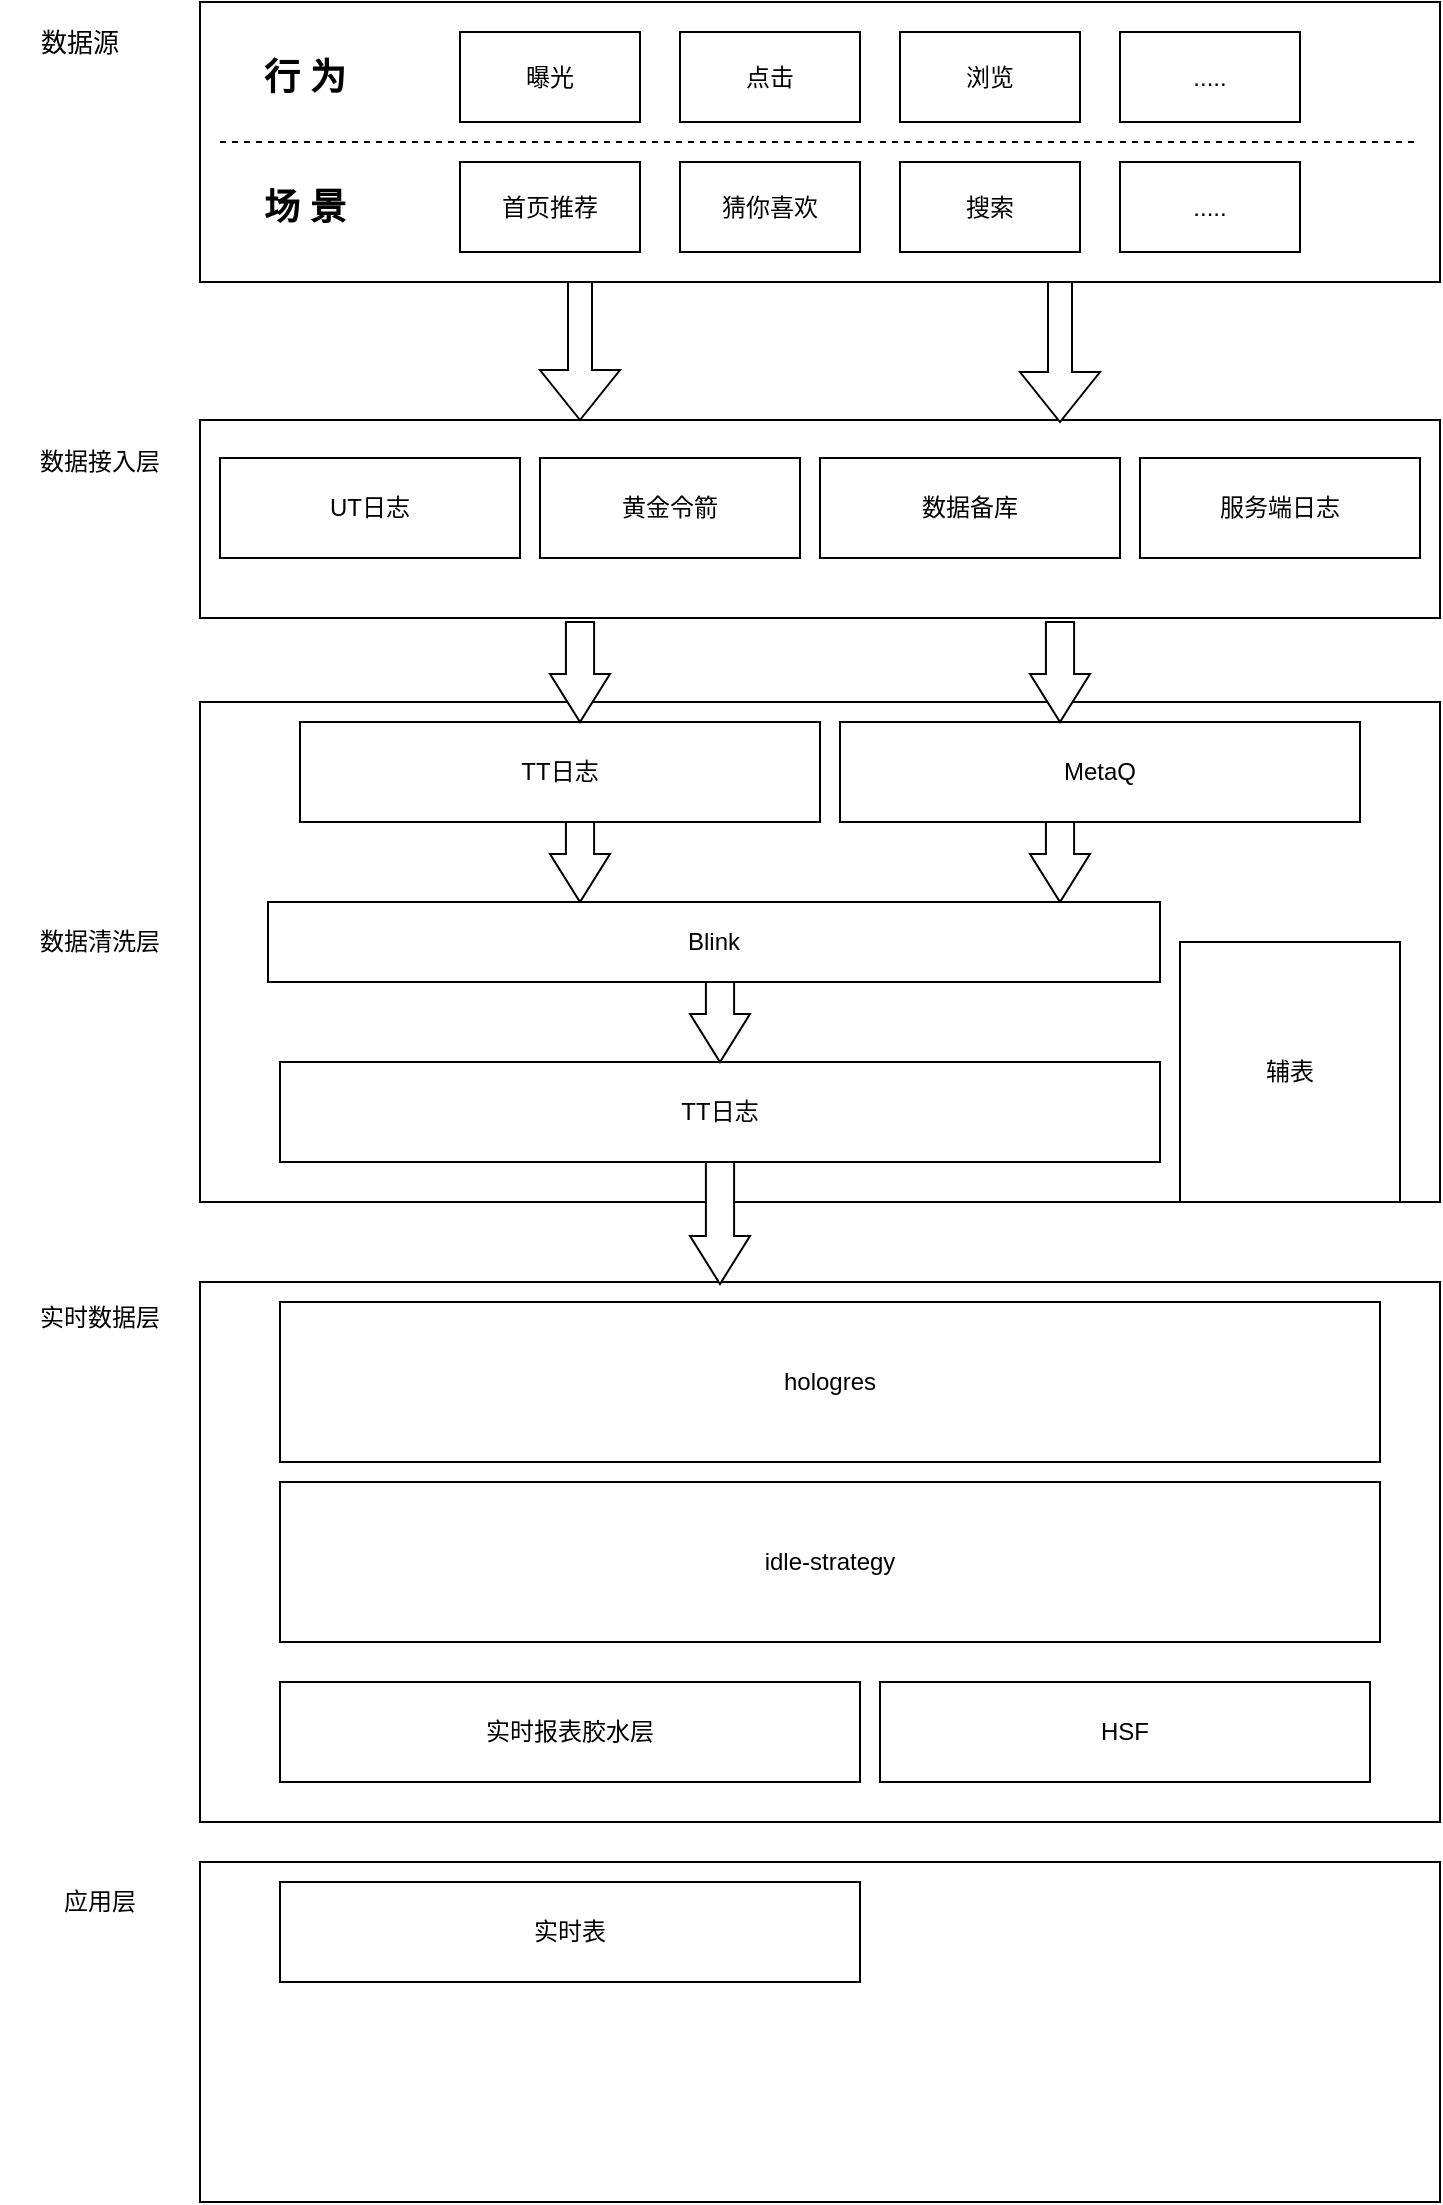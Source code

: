 <mxfile version="14.4.2" type="github">
  <diagram id="zrNYxfTNKG2aWoxfnzqP" name="Page-1">
    <mxGraphModel dx="1298" dy="685" grid="1" gridSize="10" guides="1" tooltips="1" connect="1" arrows="1" fold="1" page="1" pageScale="1" pageWidth="827" pageHeight="1169" math="0" shadow="0">
      <root>
        <mxCell id="0" />
        <mxCell id="1" parent="0" />
        <mxCell id="YqIz4m2kfG05YHZkA2tR-30" value="" style="whiteSpace=wrap;html=1;arcSize=5;" vertex="1" parent="1">
          <mxGeometry x="120" y="570" width="620" height="140" as="geometry" />
        </mxCell>
        <mxCell id="YqIz4m2kfG05YHZkA2tR-7" value="" style="whiteSpace=wrap;html=1;arcSize=4;" vertex="1" parent="1">
          <mxGeometry x="120" y="1210" width="620" height="270" as="geometry" />
        </mxCell>
        <mxCell id="YqIz4m2kfG05YHZkA2tR-9" value="" style="whiteSpace=wrap;html=1;arcSize=5;" vertex="1" parent="1">
          <mxGeometry x="120" y="779" width="620" height="99" as="geometry" />
        </mxCell>
        <mxCell id="YqIz4m2kfG05YHZkA2tR-17" value="" style="whiteSpace=wrap;html=1;arcSize=4;" vertex="1" parent="1">
          <mxGeometry x="120" y="920" width="620" height="250" as="geometry" />
        </mxCell>
        <mxCell id="YqIz4m2kfG05YHZkA2tR-25" value="曝光" style="shape=ext;double=0;whiteSpace=wrap;html=1;shadow=0;strokeWidth=1;" vertex="1" parent="1">
          <mxGeometry x="250" y="585" width="90" height="45" as="geometry" />
        </mxCell>
        <mxCell id="YqIz4m2kfG05YHZkA2tR-27" value="点击" style="shape=ext;double=0;whiteSpace=wrap;html=1;shadow=0;strokeWidth=1;" vertex="1" parent="1">
          <mxGeometry x="360" y="585" width="90" height="45" as="geometry" />
        </mxCell>
        <mxCell id="YqIz4m2kfG05YHZkA2tR-28" value="浏览" style="shape=ext;double=0;whiteSpace=wrap;html=1;shadow=0;strokeWidth=1;" vertex="1" parent="1">
          <mxGeometry x="470" y="585" width="90" height="45" as="geometry" />
        </mxCell>
        <mxCell id="YqIz4m2kfG05YHZkA2tR-29" value="....." style="shape=ext;double=0;whiteSpace=wrap;html=1;shadow=0;strokeWidth=1;" vertex="1" parent="1">
          <mxGeometry x="580" y="585" width="90" height="45" as="geometry" />
        </mxCell>
        <mxCell id="YqIz4m2kfG05YHZkA2tR-35" value="" style="endArrow=none;dashed=1;html=1;entryX=1;entryY=0.5;entryDx=0;entryDy=0;exitX=0;exitY=0.5;exitDx=0;exitDy=0;" edge="1" parent="1">
          <mxGeometry width="50" height="50" relative="1" as="geometry">
            <mxPoint x="130" y="640" as="sourcePoint" />
            <mxPoint x="730" y="640" as="targetPoint" />
          </mxGeometry>
        </mxCell>
        <mxCell id="YqIz4m2kfG05YHZkA2tR-36" value="....." style="shape=ext;double=0;whiteSpace=wrap;html=1;shadow=0;strokeWidth=1;" vertex="1" parent="1">
          <mxGeometry x="580" y="650" width="90" height="45" as="geometry" />
        </mxCell>
        <mxCell id="YqIz4m2kfG05YHZkA2tR-37" value="首页推荐" style="shape=ext;double=0;whiteSpace=wrap;html=1;shadow=0;strokeWidth=1;" vertex="1" parent="1">
          <mxGeometry x="250" y="650" width="90" height="45" as="geometry" />
        </mxCell>
        <mxCell id="YqIz4m2kfG05YHZkA2tR-38" value="猜你喜欢" style="shape=ext;double=0;whiteSpace=wrap;html=1;shadow=0;strokeWidth=1;" vertex="1" parent="1">
          <mxGeometry x="360" y="650" width="90" height="45" as="geometry" />
        </mxCell>
        <mxCell id="YqIz4m2kfG05YHZkA2tR-39" value="搜索" style="shape=ext;double=0;whiteSpace=wrap;html=1;shadow=0;strokeWidth=1;" vertex="1" parent="1">
          <mxGeometry x="470" y="650" width="90" height="45" as="geometry" />
        </mxCell>
        <mxCell id="YqIz4m2kfG05YHZkA2tR-45" value="&lt;h2&gt;行 为&lt;/h2&gt;" style="text;html=1;align=center;verticalAlign=middle;whiteSpace=wrap;shadow=0;imageAspect=1;" vertex="1" parent="1">
          <mxGeometry x="145" y="598" width="55" height="20" as="geometry" />
        </mxCell>
        <mxCell id="YqIz4m2kfG05YHZkA2tR-46" value="&lt;h2&gt;场 景&lt;/h2&gt;" style="text;html=1;align=center;verticalAlign=middle;whiteSpace=wrap;shadow=0;" vertex="1" parent="1">
          <mxGeometry x="145" y="662.5" width="55" height="20" as="geometry" />
        </mxCell>
        <mxCell id="YqIz4m2kfG05YHZkA2tR-51" value="&lt;h2 style=&quot;font-size: 13px&quot;&gt;&lt;span style=&quot;font-weight: normal&quot;&gt;数据源&lt;/span&gt;&lt;/h2&gt;" style="text;html=1;align=center;verticalAlign=middle;whiteSpace=wrap;imageAspect=1;fontSize=12;arcSize=5;" vertex="1" parent="1">
          <mxGeometry x="20" y="570" width="80" height="40" as="geometry" />
        </mxCell>
        <mxCell id="YqIz4m2kfG05YHZkA2tR-52" value="数据接入层" style="text;html=1;align=center;verticalAlign=middle;whiteSpace=wrap;imageAspect=1;fontSize=12;arcSize=5;" vertex="1" parent="1">
          <mxGeometry x="30" y="780" width="80" height="40" as="geometry" />
        </mxCell>
        <mxCell id="YqIz4m2kfG05YHZkA2tR-54" value="" style="html=1;shadow=0;dashed=0;align=center;verticalAlign=middle;shape=mxgraph.arrows2.arrow;dy=0.7;dx=25;direction=south;notch=0;strokeWidth=1;" vertex="1" parent="1">
          <mxGeometry x="530" y="710" width="40" height="70" as="geometry" />
        </mxCell>
        <mxCell id="YqIz4m2kfG05YHZkA2tR-56" value="TT日志" style="whiteSpace=wrap;html=1;arcSize=5;" vertex="1" parent="1">
          <mxGeometry x="170" y="930" width="260" height="50" as="geometry" />
        </mxCell>
        <mxCell id="YqIz4m2kfG05YHZkA2tR-57" value="MetaQ" style="whiteSpace=wrap;html=1;arcSize=5;" vertex="1" parent="1">
          <mxGeometry x="440" y="930" width="260" height="50" as="geometry" />
        </mxCell>
        <mxCell id="YqIz4m2kfG05YHZkA2tR-58" value="UT日志" style="whiteSpace=wrap;html=1;arcSize=5;" vertex="1" parent="1">
          <mxGeometry x="130" y="798" width="150" height="50" as="geometry" />
        </mxCell>
        <mxCell id="YqIz4m2kfG05YHZkA2tR-59" value="黄金令箭" style="whiteSpace=wrap;html=1;arcSize=5;" vertex="1" parent="1">
          <mxGeometry x="290" y="798" width="130" height="50" as="geometry" />
        </mxCell>
        <mxCell id="YqIz4m2kfG05YHZkA2tR-60" value="数据备库" style="whiteSpace=wrap;html=1;arcSize=5;" vertex="1" parent="1">
          <mxGeometry x="430" y="798" width="150" height="50" as="geometry" />
        </mxCell>
        <mxCell id="YqIz4m2kfG05YHZkA2tR-61" value="服务端日志" style="whiteSpace=wrap;html=1;arcSize=5;" vertex="1" parent="1">
          <mxGeometry x="590" y="798" width="140" height="50" as="geometry" />
        </mxCell>
        <mxCell id="YqIz4m2kfG05YHZkA2tR-62" value="" style="html=1;shadow=0;dashed=0;align=center;verticalAlign=middle;shape=mxgraph.arrows2.arrow;dy=0.53;dx=24;direction=south;notch=0;strokeWidth=1;" vertex="1" parent="1">
          <mxGeometry x="295" y="880" width="30" height="50" as="geometry" />
        </mxCell>
        <mxCell id="YqIz4m2kfG05YHZkA2tR-63" value="" style="html=1;shadow=0;dashed=0;align=center;verticalAlign=middle;shape=mxgraph.arrows2.arrow;dy=0.53;dx=24;direction=south;notch=0;strokeWidth=1;" vertex="1" parent="1">
          <mxGeometry x="535" y="880" width="30" height="50" as="geometry" />
        </mxCell>
        <mxCell id="YqIz4m2kfG05YHZkA2tR-64" value="" style="html=1;shadow=0;dashed=0;align=center;verticalAlign=middle;shape=mxgraph.arrows2.arrow;dy=0.53;dx=24;direction=south;notch=0;strokeWidth=1;" vertex="1" parent="1">
          <mxGeometry x="295" y="980" width="30" height="40" as="geometry" />
        </mxCell>
        <mxCell id="YqIz4m2kfG05YHZkA2tR-65" value="" style="html=1;shadow=0;dashed=0;align=center;verticalAlign=middle;shape=mxgraph.arrows2.arrow;dy=0.53;dx=24;direction=south;notch=0;strokeWidth=1;" vertex="1" parent="1">
          <mxGeometry x="535" y="980" width="30" height="40" as="geometry" />
        </mxCell>
        <mxCell id="YqIz4m2kfG05YHZkA2tR-66" value="数据清洗层" style="text;html=1;align=center;verticalAlign=middle;whiteSpace=wrap;imageAspect=1;fontSize=12;arcSize=5;" vertex="1" parent="1">
          <mxGeometry x="30" y="1020" width="80" height="40" as="geometry" />
        </mxCell>
        <mxCell id="YqIz4m2kfG05YHZkA2tR-67" value="Blink" style="whiteSpace=wrap;html=1;arcSize=5;" vertex="1" parent="1">
          <mxGeometry x="154" y="1020" width="446" height="40" as="geometry" />
        </mxCell>
        <mxCell id="YqIz4m2kfG05YHZkA2tR-68" value="辅表" style="whiteSpace=wrap;html=1;arcSize=5;" vertex="1" parent="1">
          <mxGeometry x="610" y="1040" width="110" height="130" as="geometry" />
        </mxCell>
        <mxCell id="YqIz4m2kfG05YHZkA2tR-69" value="TT日志" style="whiteSpace=wrap;html=1;arcSize=5;" vertex="1" parent="1">
          <mxGeometry x="160" y="1100" width="440" height="50" as="geometry" />
        </mxCell>
        <mxCell id="YqIz4m2kfG05YHZkA2tR-70" value="" style="html=1;shadow=0;dashed=0;align=center;verticalAlign=middle;shape=mxgraph.arrows2.arrow;dy=0.53;dx=24;direction=south;notch=0;strokeWidth=1;" vertex="1" parent="1">
          <mxGeometry x="365" y="1060" width="30" height="40" as="geometry" />
        </mxCell>
        <mxCell id="YqIz4m2kfG05YHZkA2tR-71" value="实时数据层" style="text;html=1;align=center;verticalAlign=middle;whiteSpace=wrap;imageAspect=1;fontSize=12;arcSize=5;" vertex="1" parent="1">
          <mxGeometry x="30" y="1207.5" width="80" height="40" as="geometry" />
        </mxCell>
        <mxCell id="YqIz4m2kfG05YHZkA2tR-72" value="hologres" style="whiteSpace=wrap;html=1;arcSize=5;" vertex="1" parent="1">
          <mxGeometry x="160" y="1220" width="550" height="80" as="geometry" />
        </mxCell>
        <mxCell id="YqIz4m2kfG05YHZkA2tR-73" value="" style="html=1;shadow=0;dashed=0;align=center;verticalAlign=middle;shape=mxgraph.arrows2.arrow;dy=0.53;dx=24;direction=south;notch=0;strokeWidth=1;" vertex="1" parent="1">
          <mxGeometry x="365" y="1150" width="30" height="61" as="geometry" />
        </mxCell>
        <mxCell id="YqIz4m2kfG05YHZkA2tR-75" value="idle-strategy" style="whiteSpace=wrap;html=1;arcSize=5;" vertex="1" parent="1">
          <mxGeometry x="160" y="1310" width="550" height="80" as="geometry" />
        </mxCell>
        <mxCell id="YqIz4m2kfG05YHZkA2tR-77" value="" style="html=1;shadow=0;dashed=0;align=center;verticalAlign=middle;shape=mxgraph.arrows2.arrow;dy=0.7;dx=25;direction=south;notch=0;strokeWidth=1;" vertex="1" parent="1">
          <mxGeometry x="290" y="710" width="40" height="69" as="geometry" />
        </mxCell>
        <mxCell id="YqIz4m2kfG05YHZkA2tR-78" value="HSF" style="whiteSpace=wrap;html=1;arcSize=5;" vertex="1" parent="1">
          <mxGeometry x="460" y="1410" width="245" height="50" as="geometry" />
        </mxCell>
        <mxCell id="YqIz4m2kfG05YHZkA2tR-79" value="实时报表胶水层" style="whiteSpace=wrap;html=1;arcSize=5;" vertex="1" parent="1">
          <mxGeometry x="160" y="1410" width="290" height="50" as="geometry" />
        </mxCell>
        <mxCell id="YqIz4m2kfG05YHZkA2tR-80" value="" style="whiteSpace=wrap;html=1;arcSize=4;" vertex="1" parent="1">
          <mxGeometry x="120" y="1500" width="620" height="170" as="geometry" />
        </mxCell>
        <mxCell id="YqIz4m2kfG05YHZkA2tR-81" value="应用层" style="text;html=1;align=center;verticalAlign=middle;whiteSpace=wrap;imageAspect=1;fontSize=12;arcSize=5;" vertex="1" parent="1">
          <mxGeometry x="30" y="1500" width="80" height="40" as="geometry" />
        </mxCell>
        <mxCell id="YqIz4m2kfG05YHZkA2tR-82" value="实时表" style="whiteSpace=wrap;html=1;arcSize=5;" vertex="1" parent="1">
          <mxGeometry x="160" y="1510" width="290" height="50" as="geometry" />
        </mxCell>
      </root>
    </mxGraphModel>
  </diagram>
</mxfile>
